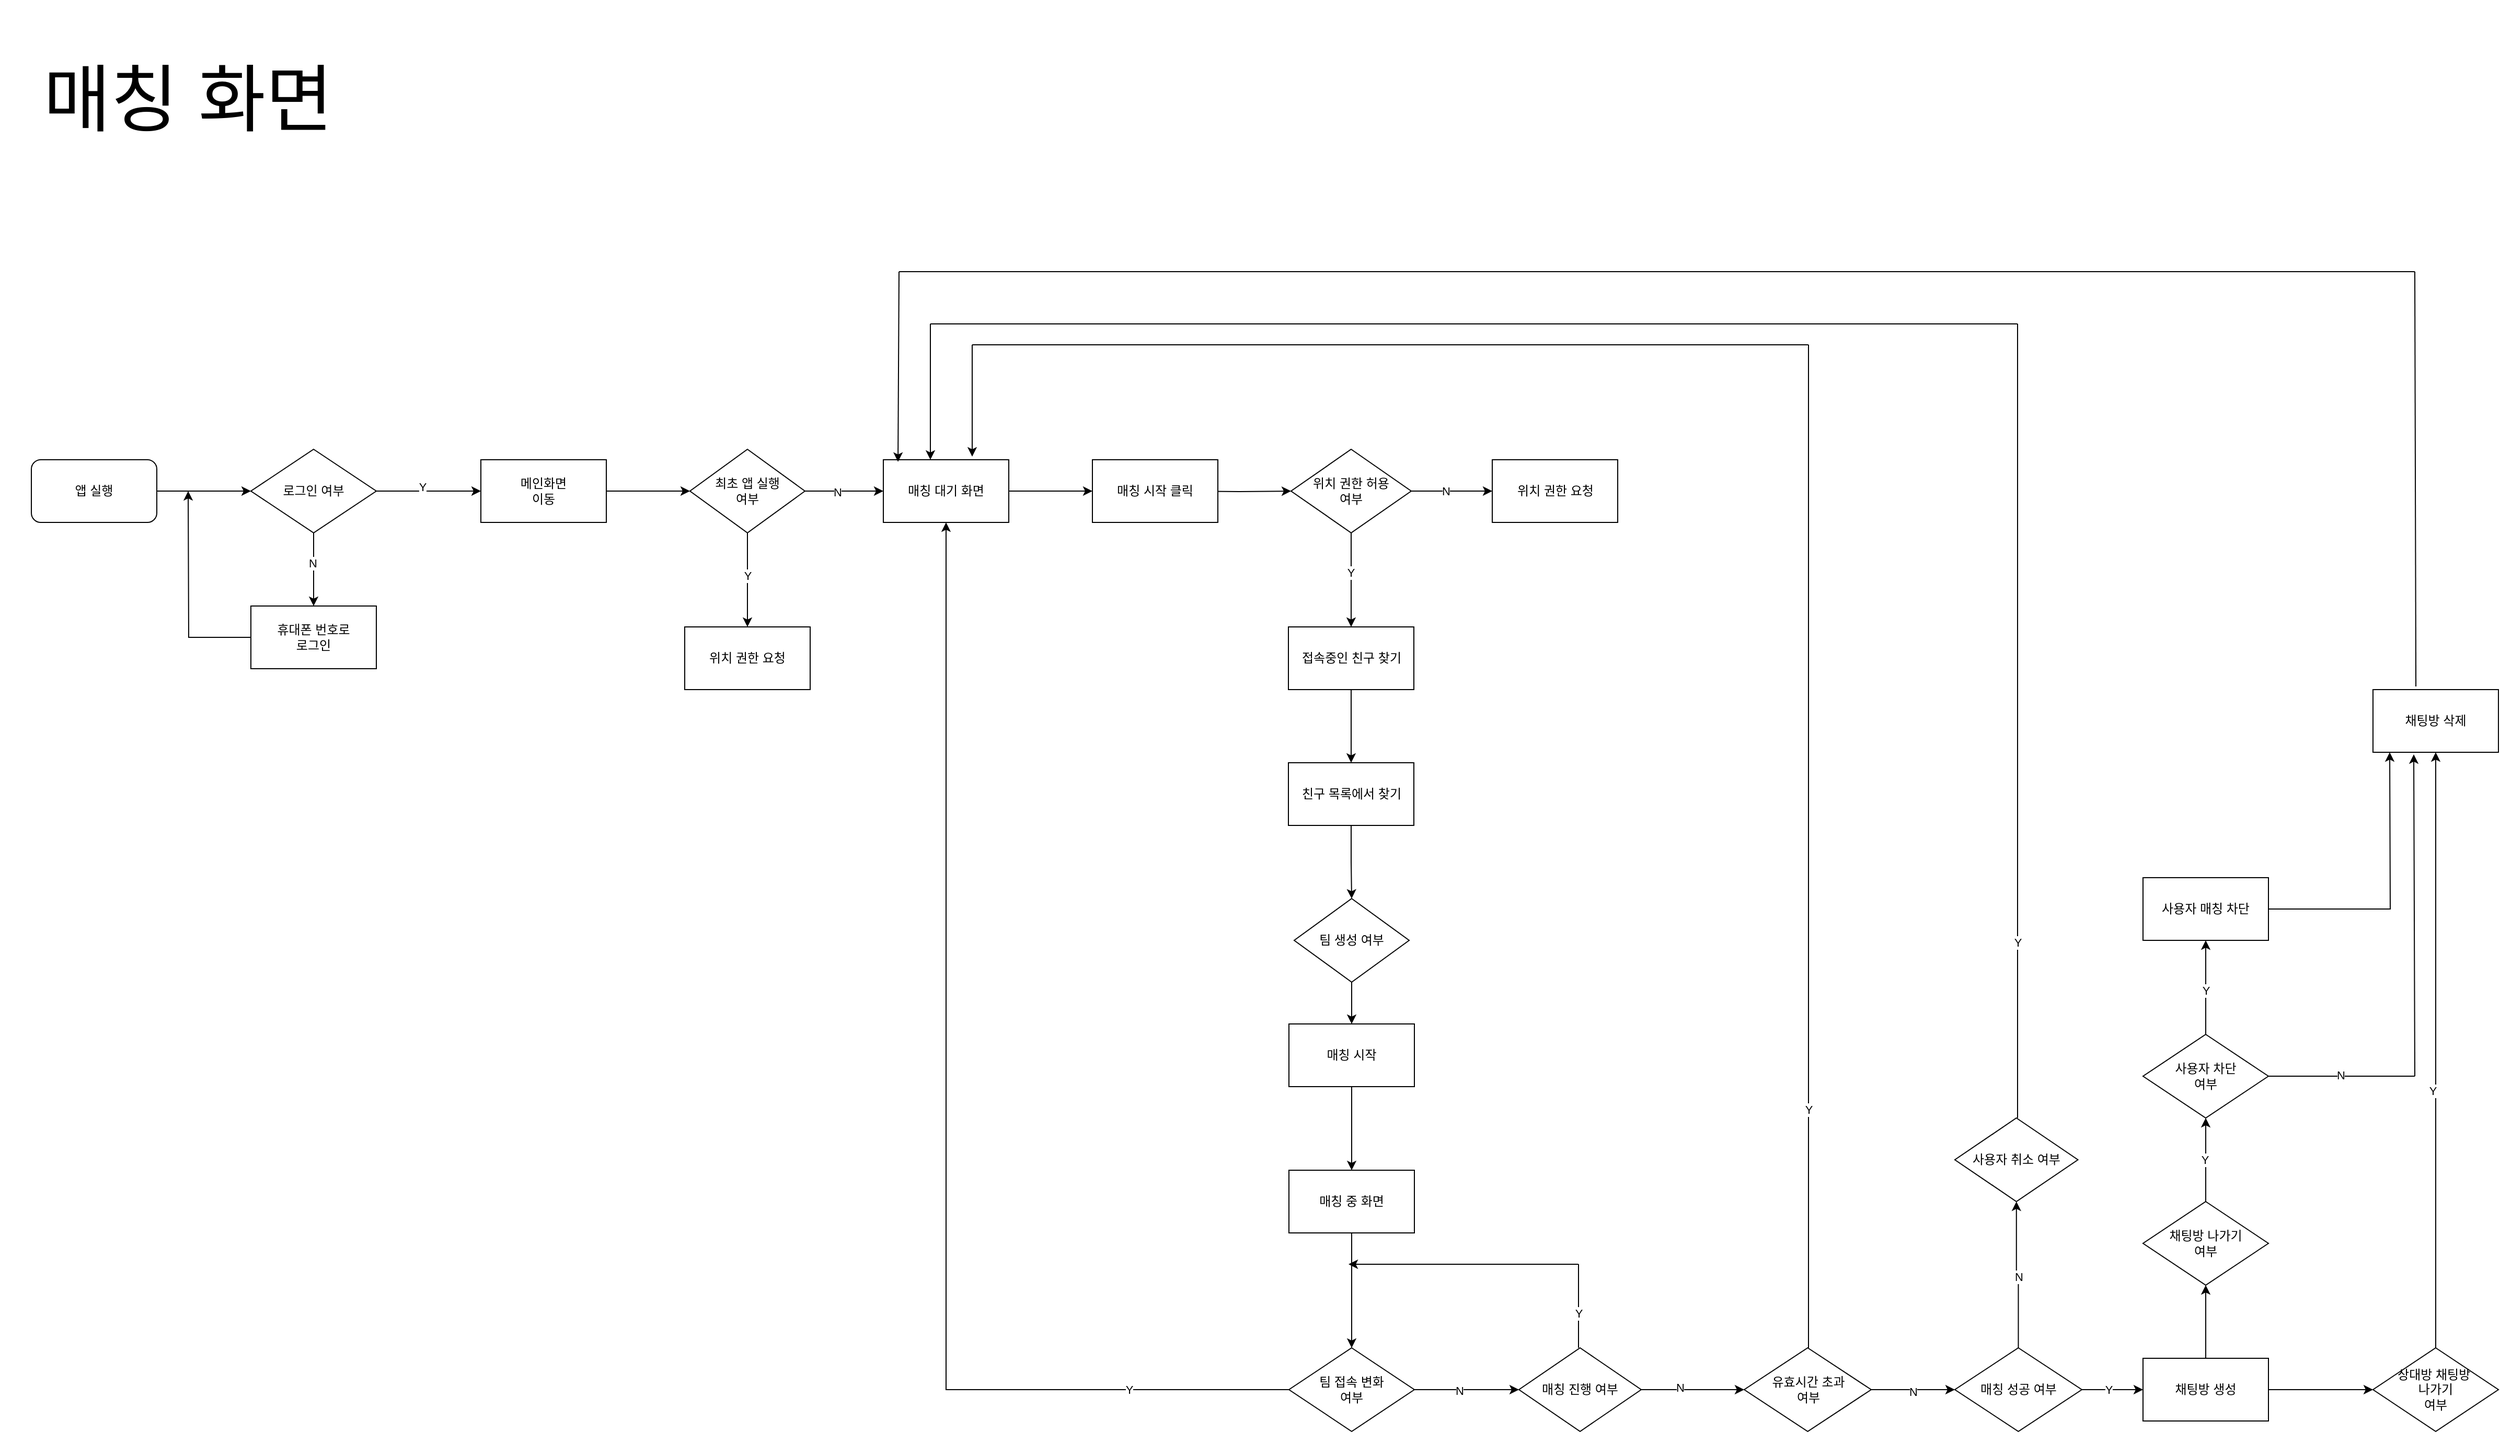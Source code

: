 <mxfile version="22.1.3" type="github">
  <diagram name="페이지-1" id="e5oMKRUOVlU3u5aCqrZI">
    <mxGraphModel dx="1194" dy="1875" grid="1" gridSize="10" guides="1" tooltips="1" connect="1" arrows="1" fold="1" page="1" pageScale="1" pageWidth="827" pageHeight="1169" math="0" shadow="0">
      <root>
        <mxCell id="0" />
        <mxCell id="1" parent="0" />
        <mxCell id="I8BUf6Ba05-fsz5HOskR-6" style="edgeStyle=orthogonalEdgeStyle;rounded=0;orthogonalLoop=1;jettySize=auto;html=1;entryX=0;entryY=0.5;entryDx=0;entryDy=0;" parent="1" source="I8BUf6Ba05-fsz5HOskR-1" target="I8BUf6Ba05-fsz5HOskR-2" edge="1">
          <mxGeometry relative="1" as="geometry" />
        </mxCell>
        <mxCell id="I8BUf6Ba05-fsz5HOskR-1" value="앱 실행" style="rounded=1;whiteSpace=wrap;html=1;" parent="1" vertex="1">
          <mxGeometry x="100" y="150" width="120" height="60" as="geometry" />
        </mxCell>
        <mxCell id="I8BUf6Ba05-fsz5HOskR-2" value="로그인 여부" style="rhombus;whiteSpace=wrap;html=1;" parent="1" vertex="1">
          <mxGeometry x="310" y="140" width="120" height="80" as="geometry" />
        </mxCell>
        <mxCell id="I8BUf6Ba05-fsz5HOskR-3" value="" style="endArrow=classic;html=1;rounded=0;" parent="1" edge="1">
          <mxGeometry width="50" height="50" relative="1" as="geometry">
            <mxPoint x="370" y="220" as="sourcePoint" />
            <mxPoint x="370" y="290" as="targetPoint" />
          </mxGeometry>
        </mxCell>
        <mxCell id="I8BUf6Ba05-fsz5HOskR-9" value="N" style="edgeLabel;html=1;align=center;verticalAlign=middle;resizable=0;points=[];" parent="I8BUf6Ba05-fsz5HOskR-3" vertex="1" connectable="0">
          <mxGeometry x="-0.171" y="-3" relative="1" as="geometry">
            <mxPoint x="2" as="offset" />
          </mxGeometry>
        </mxCell>
        <mxCell id="I8BUf6Ba05-fsz5HOskR-4" value="" style="endArrow=classic;html=1;rounded=0;" parent="1" edge="1">
          <mxGeometry width="50" height="50" relative="1" as="geometry">
            <mxPoint x="430" y="180" as="sourcePoint" />
            <mxPoint x="530" y="180" as="targetPoint" />
          </mxGeometry>
        </mxCell>
        <mxCell id="I8BUf6Ba05-fsz5HOskR-8" value="Y" style="edgeLabel;html=1;align=center;verticalAlign=middle;resizable=0;points=[];" parent="I8BUf6Ba05-fsz5HOskR-4" vertex="1" connectable="0">
          <mxGeometry x="-0.12" y="4" relative="1" as="geometry">
            <mxPoint as="offset" />
          </mxGeometry>
        </mxCell>
        <mxCell id="XiqiXXjmQKmeYjPqb1oR-11" style="edgeStyle=orthogonalEdgeStyle;rounded=0;orthogonalLoop=1;jettySize=auto;html=1;" parent="1" source="I8BUf6Ba05-fsz5HOskR-7" edge="1">
          <mxGeometry relative="1" as="geometry">
            <mxPoint x="250" y="180" as="targetPoint" />
          </mxGeometry>
        </mxCell>
        <mxCell id="I8BUf6Ba05-fsz5HOskR-7" value="휴대폰 번호로&lt;br&gt;로그인" style="rounded=0;whiteSpace=wrap;html=1;" parent="1" vertex="1">
          <mxGeometry x="310" y="290" width="120" height="60" as="geometry" />
        </mxCell>
        <mxCell id="XiqiXXjmQKmeYjPqb1oR-6" style="edgeStyle=orthogonalEdgeStyle;rounded=0;orthogonalLoop=1;jettySize=auto;html=1;entryX=0;entryY=0.5;entryDx=0;entryDy=0;" parent="1" source="I8BUf6Ba05-fsz5HOskR-10" edge="1">
          <mxGeometry relative="1" as="geometry">
            <mxPoint x="730" y="180" as="targetPoint" />
          </mxGeometry>
        </mxCell>
        <mxCell id="I8BUf6Ba05-fsz5HOskR-10" value="메인화면&lt;br&gt;이동" style="rounded=0;whiteSpace=wrap;html=1;" parent="1" vertex="1">
          <mxGeometry x="530" y="150" width="120" height="60" as="geometry" />
        </mxCell>
        <mxCell id="XiqiXXjmQKmeYjPqb1oR-18" value="" style="edgeStyle=orthogonalEdgeStyle;rounded=0;orthogonalLoop=1;jettySize=auto;html=1;" parent="1" source="XiqiXXjmQKmeYjPqb1oR-16" target="XiqiXXjmQKmeYjPqb1oR-17" edge="1">
          <mxGeometry relative="1" as="geometry" />
        </mxCell>
        <mxCell id="XiqiXXjmQKmeYjPqb1oR-19" value="Y" style="edgeLabel;html=1;align=center;verticalAlign=middle;resizable=0;points=[];" parent="XiqiXXjmQKmeYjPqb1oR-18" vertex="1" connectable="0">
          <mxGeometry x="-0.089" relative="1" as="geometry">
            <mxPoint as="offset" />
          </mxGeometry>
        </mxCell>
        <mxCell id="XiqiXXjmQKmeYjPqb1oR-21" value="" style="edgeStyle=orthogonalEdgeStyle;rounded=0;orthogonalLoop=1;jettySize=auto;html=1;" parent="1" source="XiqiXXjmQKmeYjPqb1oR-16" target="XiqiXXjmQKmeYjPqb1oR-20" edge="1">
          <mxGeometry relative="1" as="geometry" />
        </mxCell>
        <mxCell id="XiqiXXjmQKmeYjPqb1oR-22" value="N" style="edgeLabel;html=1;align=center;verticalAlign=middle;resizable=0;points=[];" parent="XiqiXXjmQKmeYjPqb1oR-21" vertex="1" connectable="0">
          <mxGeometry x="-0.173" y="-1" relative="1" as="geometry">
            <mxPoint as="offset" />
          </mxGeometry>
        </mxCell>
        <mxCell id="XiqiXXjmQKmeYjPqb1oR-16" value="최초 앱 실행&lt;br&gt;여부" style="rhombus;whiteSpace=wrap;html=1;" parent="1" vertex="1">
          <mxGeometry x="730" y="140" width="110" height="80" as="geometry" />
        </mxCell>
        <mxCell id="XiqiXXjmQKmeYjPqb1oR-17" value="위치 권한 요청" style="whiteSpace=wrap;html=1;" parent="1" vertex="1">
          <mxGeometry x="725" y="310" width="120" height="60" as="geometry" />
        </mxCell>
        <mxCell id="XiqiXXjmQKmeYjPqb1oR-24" value="" style="edgeStyle=orthogonalEdgeStyle;rounded=0;orthogonalLoop=1;jettySize=auto;html=1;" parent="1" target="XiqiXXjmQKmeYjPqb1oR-23" edge="1">
          <mxGeometry relative="1" as="geometry">
            <mxPoint x="1205" y="180" as="sourcePoint" />
          </mxGeometry>
        </mxCell>
        <mxCell id="XiqiXXjmQKmeYjPqb1oR-72" value="" style="edgeStyle=orthogonalEdgeStyle;rounded=0;orthogonalLoop=1;jettySize=auto;html=1;" parent="1" source="XiqiXXjmQKmeYjPqb1oR-20" target="XiqiXXjmQKmeYjPqb1oR-71" edge="1">
          <mxGeometry relative="1" as="geometry" />
        </mxCell>
        <mxCell id="XiqiXXjmQKmeYjPqb1oR-20" value="매칭 대기 화면" style="whiteSpace=wrap;html=1;" parent="1" vertex="1">
          <mxGeometry x="915" y="150" width="120" height="60" as="geometry" />
        </mxCell>
        <mxCell id="XiqiXXjmQKmeYjPqb1oR-26" value="" style="edgeStyle=orthogonalEdgeStyle;rounded=0;orthogonalLoop=1;jettySize=auto;html=1;" parent="1" source="XiqiXXjmQKmeYjPqb1oR-23" target="XiqiXXjmQKmeYjPqb1oR-25" edge="1">
          <mxGeometry relative="1" as="geometry" />
        </mxCell>
        <mxCell id="XiqiXXjmQKmeYjPqb1oR-30" value="N" style="edgeLabel;html=1;align=center;verticalAlign=middle;resizable=0;points=[];" parent="XiqiXXjmQKmeYjPqb1oR-26" vertex="1" connectable="0">
          <mxGeometry x="-0.148" relative="1" as="geometry">
            <mxPoint as="offset" />
          </mxGeometry>
        </mxCell>
        <mxCell id="XiqiXXjmQKmeYjPqb1oR-33" value="" style="edgeStyle=orthogonalEdgeStyle;rounded=0;orthogonalLoop=1;jettySize=auto;html=1;" parent="1" source="XiqiXXjmQKmeYjPqb1oR-23" target="XiqiXXjmQKmeYjPqb1oR-32" edge="1">
          <mxGeometry relative="1" as="geometry" />
        </mxCell>
        <mxCell id="XiqiXXjmQKmeYjPqb1oR-34" value="Y" style="edgeLabel;html=1;align=center;verticalAlign=middle;resizable=0;points=[];" parent="XiqiXXjmQKmeYjPqb1oR-33" vertex="1" connectable="0">
          <mxGeometry x="-0.156" y="-3" relative="1" as="geometry">
            <mxPoint x="2" as="offset" />
          </mxGeometry>
        </mxCell>
        <mxCell id="XiqiXXjmQKmeYjPqb1oR-23" value="위치 권한 허용&lt;br&gt;여부" style="rhombus;whiteSpace=wrap;html=1;" parent="1" vertex="1">
          <mxGeometry x="1305" y="140" width="115" height="80" as="geometry" />
        </mxCell>
        <mxCell id="XiqiXXjmQKmeYjPqb1oR-25" value="위치 권한 요청" style="whiteSpace=wrap;html=1;" parent="1" vertex="1">
          <mxGeometry x="1497.5" y="150" width="120" height="60" as="geometry" />
        </mxCell>
        <mxCell id="XiqiXXjmQKmeYjPqb1oR-42" style="edgeStyle=orthogonalEdgeStyle;rounded=0;orthogonalLoop=1;jettySize=auto;html=1;entryX=0.5;entryY=0;entryDx=0;entryDy=0;" parent="1" source="XiqiXXjmQKmeYjPqb1oR-32" target="XiqiXXjmQKmeYjPqb1oR-38" edge="1">
          <mxGeometry relative="1" as="geometry" />
        </mxCell>
        <mxCell id="XiqiXXjmQKmeYjPqb1oR-32" value="접속중인 친구 찾기" style="whiteSpace=wrap;html=1;" parent="1" vertex="1">
          <mxGeometry x="1302.5" y="310" width="120" height="60" as="geometry" />
        </mxCell>
        <mxCell id="XiqiXXjmQKmeYjPqb1oR-51" style="edgeStyle=orthogonalEdgeStyle;rounded=0;orthogonalLoop=1;jettySize=auto;html=1;entryX=0.5;entryY=0;entryDx=0;entryDy=0;" parent="1" source="XiqiXXjmQKmeYjPqb1oR-38" target="XiqiXXjmQKmeYjPqb1oR-44" edge="1">
          <mxGeometry relative="1" as="geometry" />
        </mxCell>
        <mxCell id="XiqiXXjmQKmeYjPqb1oR-38" value="친구 목록에서 찾기" style="rounded=0;whiteSpace=wrap;html=1;" parent="1" vertex="1">
          <mxGeometry x="1302.5" y="440" width="120" height="60" as="geometry" />
        </mxCell>
        <mxCell id="XiqiXXjmQKmeYjPqb1oR-60" style="edgeStyle=orthogonalEdgeStyle;rounded=0;orthogonalLoop=1;jettySize=auto;html=1;entryX=0.5;entryY=0;entryDx=0;entryDy=0;" parent="1" source="XiqiXXjmQKmeYjPqb1oR-44" edge="1">
          <mxGeometry relative="1" as="geometry">
            <mxPoint x="1363" y="690" as="targetPoint" />
          </mxGeometry>
        </mxCell>
        <mxCell id="XiqiXXjmQKmeYjPqb1oR-44" value="팀 생성 여부" style="rhombus;whiteSpace=wrap;html=1;" parent="1" vertex="1">
          <mxGeometry x="1308" y="570" width="110" height="80" as="geometry" />
        </mxCell>
        <mxCell id="XiqiXXjmQKmeYjPqb1oR-79" value="" style="edgeStyle=orthogonalEdgeStyle;rounded=0;orthogonalLoop=1;jettySize=auto;html=1;" parent="1" source="XiqiXXjmQKmeYjPqb1oR-56" target="XiqiXXjmQKmeYjPqb1oR-78" edge="1">
          <mxGeometry relative="1" as="geometry" />
        </mxCell>
        <mxCell id="XiqiXXjmQKmeYjPqb1oR-56" value="매칭 시작" style="whiteSpace=wrap;html=1;" parent="1" vertex="1">
          <mxGeometry x="1303" y="690" width="120" height="60" as="geometry" />
        </mxCell>
        <mxCell id="XiqiXXjmQKmeYjPqb1oR-74" style="edgeStyle=orthogonalEdgeStyle;rounded=0;orthogonalLoop=1;jettySize=auto;html=1;entryX=0.5;entryY=1;entryDx=0;entryDy=0;" parent="1" source="XiqiXXjmQKmeYjPqb1oR-65" target="XiqiXXjmQKmeYjPqb1oR-20" edge="1">
          <mxGeometry relative="1" as="geometry" />
        </mxCell>
        <mxCell id="XiqiXXjmQKmeYjPqb1oR-75" value="Y" style="edgeLabel;html=1;align=center;verticalAlign=middle;resizable=0;points=[];" parent="XiqiXXjmQKmeYjPqb1oR-74" vertex="1" connectable="0">
          <mxGeometry x="-0.736" y="2" relative="1" as="geometry">
            <mxPoint y="-2" as="offset" />
          </mxGeometry>
        </mxCell>
        <mxCell id="XiqiXXjmQKmeYjPqb1oR-83" value="" style="edgeStyle=orthogonalEdgeStyle;rounded=0;orthogonalLoop=1;jettySize=auto;html=1;" parent="1" source="XiqiXXjmQKmeYjPqb1oR-65" target="XiqiXXjmQKmeYjPqb1oR-82" edge="1">
          <mxGeometry relative="1" as="geometry" />
        </mxCell>
        <mxCell id="XiqiXXjmQKmeYjPqb1oR-84" value="N" style="edgeLabel;html=1;align=center;verticalAlign=middle;resizable=0;points=[];" parent="XiqiXXjmQKmeYjPqb1oR-83" vertex="1" connectable="0">
          <mxGeometry x="-0.14" y="-1" relative="1" as="geometry">
            <mxPoint as="offset" />
          </mxGeometry>
        </mxCell>
        <mxCell id="XiqiXXjmQKmeYjPqb1oR-65" value="팀 접속 변화&lt;br&gt;여부" style="rhombus;whiteSpace=wrap;html=1;" parent="1" vertex="1">
          <mxGeometry x="1303" y="1000" width="120" height="80" as="geometry" />
        </mxCell>
        <mxCell id="XiqiXXjmQKmeYjPqb1oR-71" value="매칭 시작 클릭" style="whiteSpace=wrap;html=1;" parent="1" vertex="1">
          <mxGeometry x="1115" y="150" width="120" height="60" as="geometry" />
        </mxCell>
        <mxCell id="XiqiXXjmQKmeYjPqb1oR-80" style="edgeStyle=orthogonalEdgeStyle;rounded=0;orthogonalLoop=1;jettySize=auto;html=1;" parent="1" source="XiqiXXjmQKmeYjPqb1oR-78" target="XiqiXXjmQKmeYjPqb1oR-65" edge="1">
          <mxGeometry relative="1" as="geometry" />
        </mxCell>
        <mxCell id="XiqiXXjmQKmeYjPqb1oR-78" value="매칭 중 화면" style="whiteSpace=wrap;html=1;" parent="1" vertex="1">
          <mxGeometry x="1303" y="830" width="120" height="60" as="geometry" />
        </mxCell>
        <mxCell id="XiqiXXjmQKmeYjPqb1oR-93" value="" style="edgeStyle=orthogonalEdgeStyle;rounded=0;orthogonalLoop=1;jettySize=auto;html=1;" parent="1" source="XiqiXXjmQKmeYjPqb1oR-82" target="XiqiXXjmQKmeYjPqb1oR-92" edge="1">
          <mxGeometry relative="1" as="geometry" />
        </mxCell>
        <mxCell id="XiqiXXjmQKmeYjPqb1oR-111" value="N" style="edgeLabel;html=1;align=center;verticalAlign=middle;resizable=0;points=[];" parent="XiqiXXjmQKmeYjPqb1oR-93" vertex="1" connectable="0">
          <mxGeometry x="-0.228" y="2" relative="1" as="geometry">
            <mxPoint x="-1" as="offset" />
          </mxGeometry>
        </mxCell>
        <mxCell id="XiqiXXjmQKmeYjPqb1oR-82" value="매칭 진행 여부" style="rhombus;whiteSpace=wrap;html=1;" parent="1" vertex="1">
          <mxGeometry x="1523" y="1000" width="117" height="80" as="geometry" />
        </mxCell>
        <mxCell id="XiqiXXjmQKmeYjPqb1oR-86" value="" style="endArrow=none;html=1;rounded=0;" parent="1" edge="1">
          <mxGeometry width="50" height="50" relative="1" as="geometry">
            <mxPoint x="1580" y="1000" as="sourcePoint" />
            <mxPoint x="1580" y="920" as="targetPoint" />
          </mxGeometry>
        </mxCell>
        <mxCell id="XiqiXXjmQKmeYjPqb1oR-88" value="Y" style="edgeLabel;html=1;align=center;verticalAlign=middle;resizable=0;points=[];" parent="XiqiXXjmQKmeYjPqb1oR-86" vertex="1" connectable="0">
          <mxGeometry x="-0.175" relative="1" as="geometry">
            <mxPoint as="offset" />
          </mxGeometry>
        </mxCell>
        <mxCell id="XiqiXXjmQKmeYjPqb1oR-87" value="" style="endArrow=classic;html=1;rounded=0;" parent="1" edge="1">
          <mxGeometry width="50" height="50" relative="1" as="geometry">
            <mxPoint x="1580" y="920" as="sourcePoint" />
            <mxPoint x="1360" y="920" as="targetPoint" />
          </mxGeometry>
        </mxCell>
        <mxCell id="XiqiXXjmQKmeYjPqb1oR-102" value="" style="edgeStyle=orthogonalEdgeStyle;rounded=0;orthogonalLoop=1;jettySize=auto;html=1;" parent="1" source="XiqiXXjmQKmeYjPqb1oR-92" target="XiqiXXjmQKmeYjPqb1oR-101" edge="1">
          <mxGeometry relative="1" as="geometry" />
        </mxCell>
        <mxCell id="XiqiXXjmQKmeYjPqb1oR-112" value="N" style="edgeLabel;html=1;align=center;verticalAlign=middle;resizable=0;points=[];" parent="XiqiXXjmQKmeYjPqb1oR-102" vertex="1" connectable="0">
          <mxGeometry x="0.017" y="-2" relative="1" as="geometry">
            <mxPoint x="-1" as="offset" />
          </mxGeometry>
        </mxCell>
        <mxCell id="XiqiXXjmQKmeYjPqb1oR-92" value="유효시간 초과&lt;br&gt;여부" style="rhombus;whiteSpace=wrap;html=1;" parent="1" vertex="1">
          <mxGeometry x="1738.5" y="1000" width="121.5" height="80" as="geometry" />
        </mxCell>
        <mxCell id="XiqiXXjmQKmeYjPqb1oR-94" value="" style="endArrow=none;html=1;rounded=0;" parent="1" edge="1">
          <mxGeometry width="50" height="50" relative="1" as="geometry">
            <mxPoint x="1800" y="1000" as="sourcePoint" />
            <mxPoint x="1800" y="40" as="targetPoint" />
          </mxGeometry>
        </mxCell>
        <mxCell id="XiqiXXjmQKmeYjPqb1oR-98" value="Y" style="edgeLabel;html=1;align=center;verticalAlign=middle;resizable=0;points=[];" parent="XiqiXXjmQKmeYjPqb1oR-94" vertex="1" connectable="0">
          <mxGeometry x="-0.525" y="-2" relative="1" as="geometry">
            <mxPoint x="-2" as="offset" />
          </mxGeometry>
        </mxCell>
        <mxCell id="XiqiXXjmQKmeYjPqb1oR-96" value="" style="endArrow=none;html=1;rounded=0;" parent="1" edge="1">
          <mxGeometry width="50" height="50" relative="1" as="geometry">
            <mxPoint x="1800" y="40" as="sourcePoint" />
            <mxPoint x="1000" y="40" as="targetPoint" />
          </mxGeometry>
        </mxCell>
        <mxCell id="XiqiXXjmQKmeYjPqb1oR-97" value="" style="endArrow=classic;html=1;rounded=0;entryX=0.375;entryY=-0.05;entryDx=0;entryDy=0;entryPerimeter=0;" parent="1" edge="1">
          <mxGeometry width="50" height="50" relative="1" as="geometry">
            <mxPoint x="1000" y="40" as="sourcePoint" />
            <mxPoint x="1000" y="147" as="targetPoint" />
          </mxGeometry>
        </mxCell>
        <mxCell id="XiqiXXjmQKmeYjPqb1oR-104" value="" style="edgeStyle=orthogonalEdgeStyle;rounded=0;orthogonalLoop=1;jettySize=auto;html=1;" parent="1" source="XiqiXXjmQKmeYjPqb1oR-101" target="XiqiXXjmQKmeYjPqb1oR-103" edge="1">
          <mxGeometry relative="1" as="geometry" />
        </mxCell>
        <mxCell id="XiqiXXjmQKmeYjPqb1oR-113" value="Y" style="edgeLabel;html=1;align=center;verticalAlign=middle;resizable=0;points=[];" parent="XiqiXXjmQKmeYjPqb1oR-104" vertex="1" connectable="0">
          <mxGeometry x="-0.148" relative="1" as="geometry">
            <mxPoint as="offset" />
          </mxGeometry>
        </mxCell>
        <mxCell id="XiqiXXjmQKmeYjPqb1oR-106" value="" style="edgeStyle=orthogonalEdgeStyle;rounded=0;orthogonalLoop=1;jettySize=auto;html=1;" parent="1" source="XiqiXXjmQKmeYjPqb1oR-101" target="XiqiXXjmQKmeYjPqb1oR-105" edge="1">
          <mxGeometry relative="1" as="geometry" />
        </mxCell>
        <mxCell id="XiqiXXjmQKmeYjPqb1oR-114" value="N" style="edgeLabel;html=1;align=center;verticalAlign=middle;resizable=0;points=[];" parent="XiqiXXjmQKmeYjPqb1oR-106" vertex="1" connectable="0">
          <mxGeometry x="-0.011" y="2" relative="1" as="geometry">
            <mxPoint as="offset" />
          </mxGeometry>
        </mxCell>
        <mxCell id="XiqiXXjmQKmeYjPqb1oR-101" value="매칭 성공 여부" style="rhombus;whiteSpace=wrap;html=1;" parent="1" vertex="1">
          <mxGeometry x="1940" y="1000" width="121.5" height="80" as="geometry" />
        </mxCell>
        <mxCell id="VcQ_EY6qleMxBeyRd2sv-7" value="" style="edgeStyle=orthogonalEdgeStyle;rounded=0;orthogonalLoop=1;jettySize=auto;html=1;" parent="1" source="XiqiXXjmQKmeYjPqb1oR-103" target="VcQ_EY6qleMxBeyRd2sv-6" edge="1">
          <mxGeometry relative="1" as="geometry" />
        </mxCell>
        <mxCell id="VcQ_EY6qleMxBeyRd2sv-23" value="" style="edgeStyle=orthogonalEdgeStyle;rounded=0;orthogonalLoop=1;jettySize=auto;html=1;" parent="1" source="XiqiXXjmQKmeYjPqb1oR-103" target="VcQ_EY6qleMxBeyRd2sv-22" edge="1">
          <mxGeometry relative="1" as="geometry" />
        </mxCell>
        <mxCell id="XiqiXXjmQKmeYjPqb1oR-103" value="채팅방 생성" style="whiteSpace=wrap;html=1;" parent="1" vertex="1">
          <mxGeometry x="2120" y="1010" width="120" height="60" as="geometry" />
        </mxCell>
        <mxCell id="XiqiXXjmQKmeYjPqb1oR-105" value="사용자 취소 여부" style="rhombus;whiteSpace=wrap;html=1;" parent="1" vertex="1">
          <mxGeometry x="1940" y="780" width="117.75" height="80" as="geometry" />
        </mxCell>
        <mxCell id="XiqiXXjmQKmeYjPqb1oR-108" value="" style="endArrow=none;html=1;rounded=0;" parent="1" edge="1">
          <mxGeometry width="50" height="50" relative="1" as="geometry">
            <mxPoint x="2000" y="780" as="sourcePoint" />
            <mxPoint x="2000" y="20" as="targetPoint" />
          </mxGeometry>
        </mxCell>
        <mxCell id="XiqiXXjmQKmeYjPqb1oR-115" value="Y" style="edgeLabel;html=1;align=center;verticalAlign=middle;resizable=0;points=[];" parent="XiqiXXjmQKmeYjPqb1oR-108" vertex="1" connectable="0">
          <mxGeometry x="-0.557" y="-2" relative="1" as="geometry">
            <mxPoint x="-2" as="offset" />
          </mxGeometry>
        </mxCell>
        <mxCell id="XiqiXXjmQKmeYjPqb1oR-109" value="" style="endArrow=none;html=1;rounded=0;" parent="1" edge="1">
          <mxGeometry width="50" height="50" relative="1" as="geometry">
            <mxPoint x="960" y="20" as="sourcePoint" />
            <mxPoint x="2000" y="20" as="targetPoint" />
          </mxGeometry>
        </mxCell>
        <mxCell id="XiqiXXjmQKmeYjPqb1oR-110" value="" style="endArrow=classic;html=1;rounded=0;" parent="1" edge="1">
          <mxGeometry width="50" height="50" relative="1" as="geometry">
            <mxPoint x="960" y="20" as="sourcePoint" />
            <mxPoint x="960" y="150" as="targetPoint" />
          </mxGeometry>
        </mxCell>
        <mxCell id="VcQ_EY6qleMxBeyRd2sv-11" value="" style="edgeStyle=orthogonalEdgeStyle;rounded=0;orthogonalLoop=1;jettySize=auto;html=1;" parent="1" source="VcQ_EY6qleMxBeyRd2sv-6" target="VcQ_EY6qleMxBeyRd2sv-10" edge="1">
          <mxGeometry relative="1" as="geometry" />
        </mxCell>
        <mxCell id="VcQ_EY6qleMxBeyRd2sv-14" value="Y" style="edgeLabel;html=1;align=center;verticalAlign=middle;resizable=0;points=[];" parent="VcQ_EY6qleMxBeyRd2sv-11" vertex="1" connectable="0">
          <mxGeometry x="0.05" y="-1" relative="1" as="geometry">
            <mxPoint x="-2" y="2" as="offset" />
          </mxGeometry>
        </mxCell>
        <mxCell id="VcQ_EY6qleMxBeyRd2sv-6" value="채팅방 나가기&lt;br&gt;여부" style="rhombus;whiteSpace=wrap;html=1;" parent="1" vertex="1">
          <mxGeometry x="2120" y="860" width="120" height="80" as="geometry" />
        </mxCell>
        <mxCell id="VcQ_EY6qleMxBeyRd2sv-13" value="" style="edgeStyle=orthogonalEdgeStyle;rounded=0;orthogonalLoop=1;jettySize=auto;html=1;" parent="1" source="VcQ_EY6qleMxBeyRd2sv-10" target="VcQ_EY6qleMxBeyRd2sv-12" edge="1">
          <mxGeometry relative="1" as="geometry" />
        </mxCell>
        <mxCell id="VcQ_EY6qleMxBeyRd2sv-15" value="Y" style="edgeLabel;html=1;align=center;verticalAlign=middle;resizable=0;points=[];" parent="VcQ_EY6qleMxBeyRd2sv-13" vertex="1" connectable="0">
          <mxGeometry x="-0.067" y="1" relative="1" as="geometry">
            <mxPoint x="1" as="offset" />
          </mxGeometry>
        </mxCell>
        <mxCell id="VcQ_EY6qleMxBeyRd2sv-10" value="사용자 차단&lt;br&gt;여부" style="rhombus;whiteSpace=wrap;html=1;" parent="1" vertex="1">
          <mxGeometry x="2120" y="700" width="120" height="80" as="geometry" />
        </mxCell>
        <mxCell id="VcQ_EY6qleMxBeyRd2sv-12" value="사용자 매칭 차단" style="whiteSpace=wrap;html=1;" parent="1" vertex="1">
          <mxGeometry x="2120" y="550" width="120" height="60" as="geometry" />
        </mxCell>
        <mxCell id="VcQ_EY6qleMxBeyRd2sv-16" value="" style="endArrow=none;html=1;rounded=0;" parent="1" edge="1">
          <mxGeometry width="50" height="50" relative="1" as="geometry">
            <mxPoint x="2240" y="740" as="sourcePoint" />
            <mxPoint x="2380" y="740" as="targetPoint" />
          </mxGeometry>
        </mxCell>
        <mxCell id="VcQ_EY6qleMxBeyRd2sv-20" value="N" style="edgeLabel;html=1;align=center;verticalAlign=middle;resizable=0;points=[];" parent="VcQ_EY6qleMxBeyRd2sv-16" vertex="1" connectable="0">
          <mxGeometry x="-0.022" y="3" relative="1" as="geometry">
            <mxPoint y="2" as="offset" />
          </mxGeometry>
        </mxCell>
        <mxCell id="VcQ_EY6qleMxBeyRd2sv-18" value="" style="endArrow=none;html=1;rounded=0;" parent="1" edge="1">
          <mxGeometry width="50" height="50" relative="1" as="geometry">
            <mxPoint x="930" y="-30" as="sourcePoint" />
            <mxPoint x="2380" y="-30" as="targetPoint" />
          </mxGeometry>
        </mxCell>
        <mxCell id="VcQ_EY6qleMxBeyRd2sv-19" value="" style="endArrow=classic;html=1;rounded=0;entryX=0.117;entryY=0.033;entryDx=0;entryDy=0;entryPerimeter=0;" parent="1" target="XiqiXXjmQKmeYjPqb1oR-20" edge="1">
          <mxGeometry width="50" height="50" relative="1" as="geometry">
            <mxPoint x="930" y="-30" as="sourcePoint" />
            <mxPoint x="980" y="-80" as="targetPoint" />
          </mxGeometry>
        </mxCell>
        <mxCell id="VcQ_EY6qleMxBeyRd2sv-25" value="" style="edgeStyle=orthogonalEdgeStyle;rounded=0;orthogonalLoop=1;jettySize=auto;html=1;" parent="1" source="VcQ_EY6qleMxBeyRd2sv-22" target="VcQ_EY6qleMxBeyRd2sv-24" edge="1">
          <mxGeometry relative="1" as="geometry" />
        </mxCell>
        <mxCell id="VcQ_EY6qleMxBeyRd2sv-26" value="Y" style="edgeLabel;html=1;align=center;verticalAlign=middle;resizable=0;points=[];" parent="VcQ_EY6qleMxBeyRd2sv-25" vertex="1" connectable="0">
          <mxGeometry x="-0.125" y="3" relative="1" as="geometry">
            <mxPoint y="3" as="offset" />
          </mxGeometry>
        </mxCell>
        <mxCell id="VcQ_EY6qleMxBeyRd2sv-22" value="상대방 채팅방&amp;nbsp;&lt;br&gt;나가기&lt;br&gt;여부" style="rhombus;whiteSpace=wrap;html=1;" parent="1" vertex="1">
          <mxGeometry x="2340" y="1000" width="120" height="80" as="geometry" />
        </mxCell>
        <mxCell id="VcQ_EY6qleMxBeyRd2sv-24" value="채팅방 삭제" style="whiteSpace=wrap;html=1;" parent="1" vertex="1">
          <mxGeometry x="2340" y="370" width="120" height="60" as="geometry" />
        </mxCell>
        <mxCell id="VcQ_EY6qleMxBeyRd2sv-27" value="" style="endArrow=classic;html=1;rounded=0;entryX=0.325;entryY=1.033;entryDx=0;entryDy=0;entryPerimeter=0;" parent="1" target="VcQ_EY6qleMxBeyRd2sv-24" edge="1">
          <mxGeometry width="50" height="50" relative="1" as="geometry">
            <mxPoint x="2380" y="740" as="sourcePoint" />
            <mxPoint x="2430" y="690" as="targetPoint" />
          </mxGeometry>
        </mxCell>
        <mxCell id="VcQ_EY6qleMxBeyRd2sv-28" style="edgeStyle=orthogonalEdgeStyle;rounded=0;orthogonalLoop=1;jettySize=auto;html=1;" parent="1" source="VcQ_EY6qleMxBeyRd2sv-12" edge="1">
          <mxGeometry relative="1" as="geometry">
            <mxPoint x="2356" y="430" as="targetPoint" />
          </mxGeometry>
        </mxCell>
        <mxCell id="VcQ_EY6qleMxBeyRd2sv-29" value="" style="endArrow=none;html=1;rounded=0;exitX=0.342;exitY=-0.05;exitDx=0;exitDy=0;exitPerimeter=0;" parent="1" source="VcQ_EY6qleMxBeyRd2sv-24" edge="1">
          <mxGeometry width="50" height="50" relative="1" as="geometry">
            <mxPoint x="2380" y="360" as="sourcePoint" />
            <mxPoint x="2380" y="-30" as="targetPoint" />
          </mxGeometry>
        </mxCell>
        <mxCell id="b456yAwcirr4F_naw2LN-1" value="매칭 화면" style="text;strokeColor=none;align=center;fillColor=none;html=1;verticalAlign=middle;whiteSpace=wrap;rounded=0;fontSize=70;" vertex="1" parent="1">
          <mxGeometry x="70" y="-290" width="360" height="190" as="geometry" />
        </mxCell>
      </root>
    </mxGraphModel>
  </diagram>
</mxfile>
